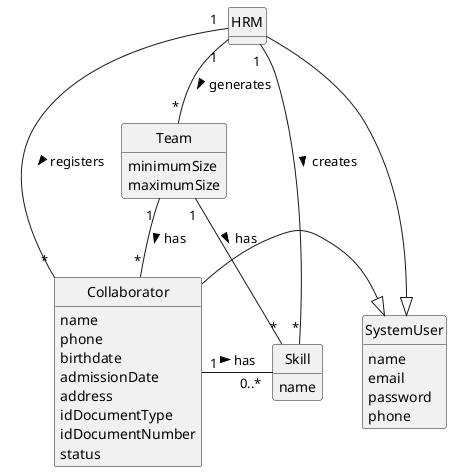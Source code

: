 @startuml
skinparam monochrome true
skinparam packageStyle rectangle
skinparam shadowing false


skinparam classAttributeIconSize 0

hide circle
hide methods

class HRM {

}

class SystemUser {
    name
    email
    password
    phone

}

class Collaborator {
   name
      phone
      birthdate
      admissionDate
      address
      idDocumentType
      idDocumentNumber
      status
      }



class Team {
minimumSize
maximumSize

}

class Skill {
    name
}

HRM "1 " - "*" Collaborator : registers >
HRM "1 " -- "*" Team : generates >
Team "1 " -- "*" Collaborator: has >
Team "1 " -- "*" Skill : has >
HRM "1 " -- "*" Skill : creates >
Collaborator "1 " - "0..* " Skill : has >
SystemUser <|- HRM
Collaborator -|> SystemUser


@enduml
